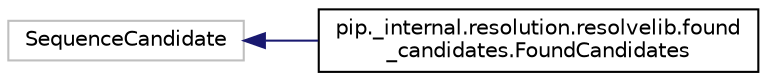 digraph "Graphical Class Hierarchy"
{
 // LATEX_PDF_SIZE
  edge [fontname="Helvetica",fontsize="10",labelfontname="Helvetica",labelfontsize="10"];
  node [fontname="Helvetica",fontsize="10",shape=record];
  rankdir="LR";
  Node3006 [label="SequenceCandidate",height=0.2,width=0.4,color="grey75", fillcolor="white", style="filled",tooltip=" "];
  Node3006 -> Node0 [dir="back",color="midnightblue",fontsize="10",style="solid",fontname="Helvetica"];
  Node0 [label="pip._internal.resolution.resolvelib.found\l_candidates.FoundCandidates",height=0.2,width=0.4,color="black", fillcolor="white", style="filled",URL="$classpip_1_1__internal_1_1resolution_1_1resolvelib_1_1found__candidates_1_1FoundCandidates.html",tooltip=" "];
}
